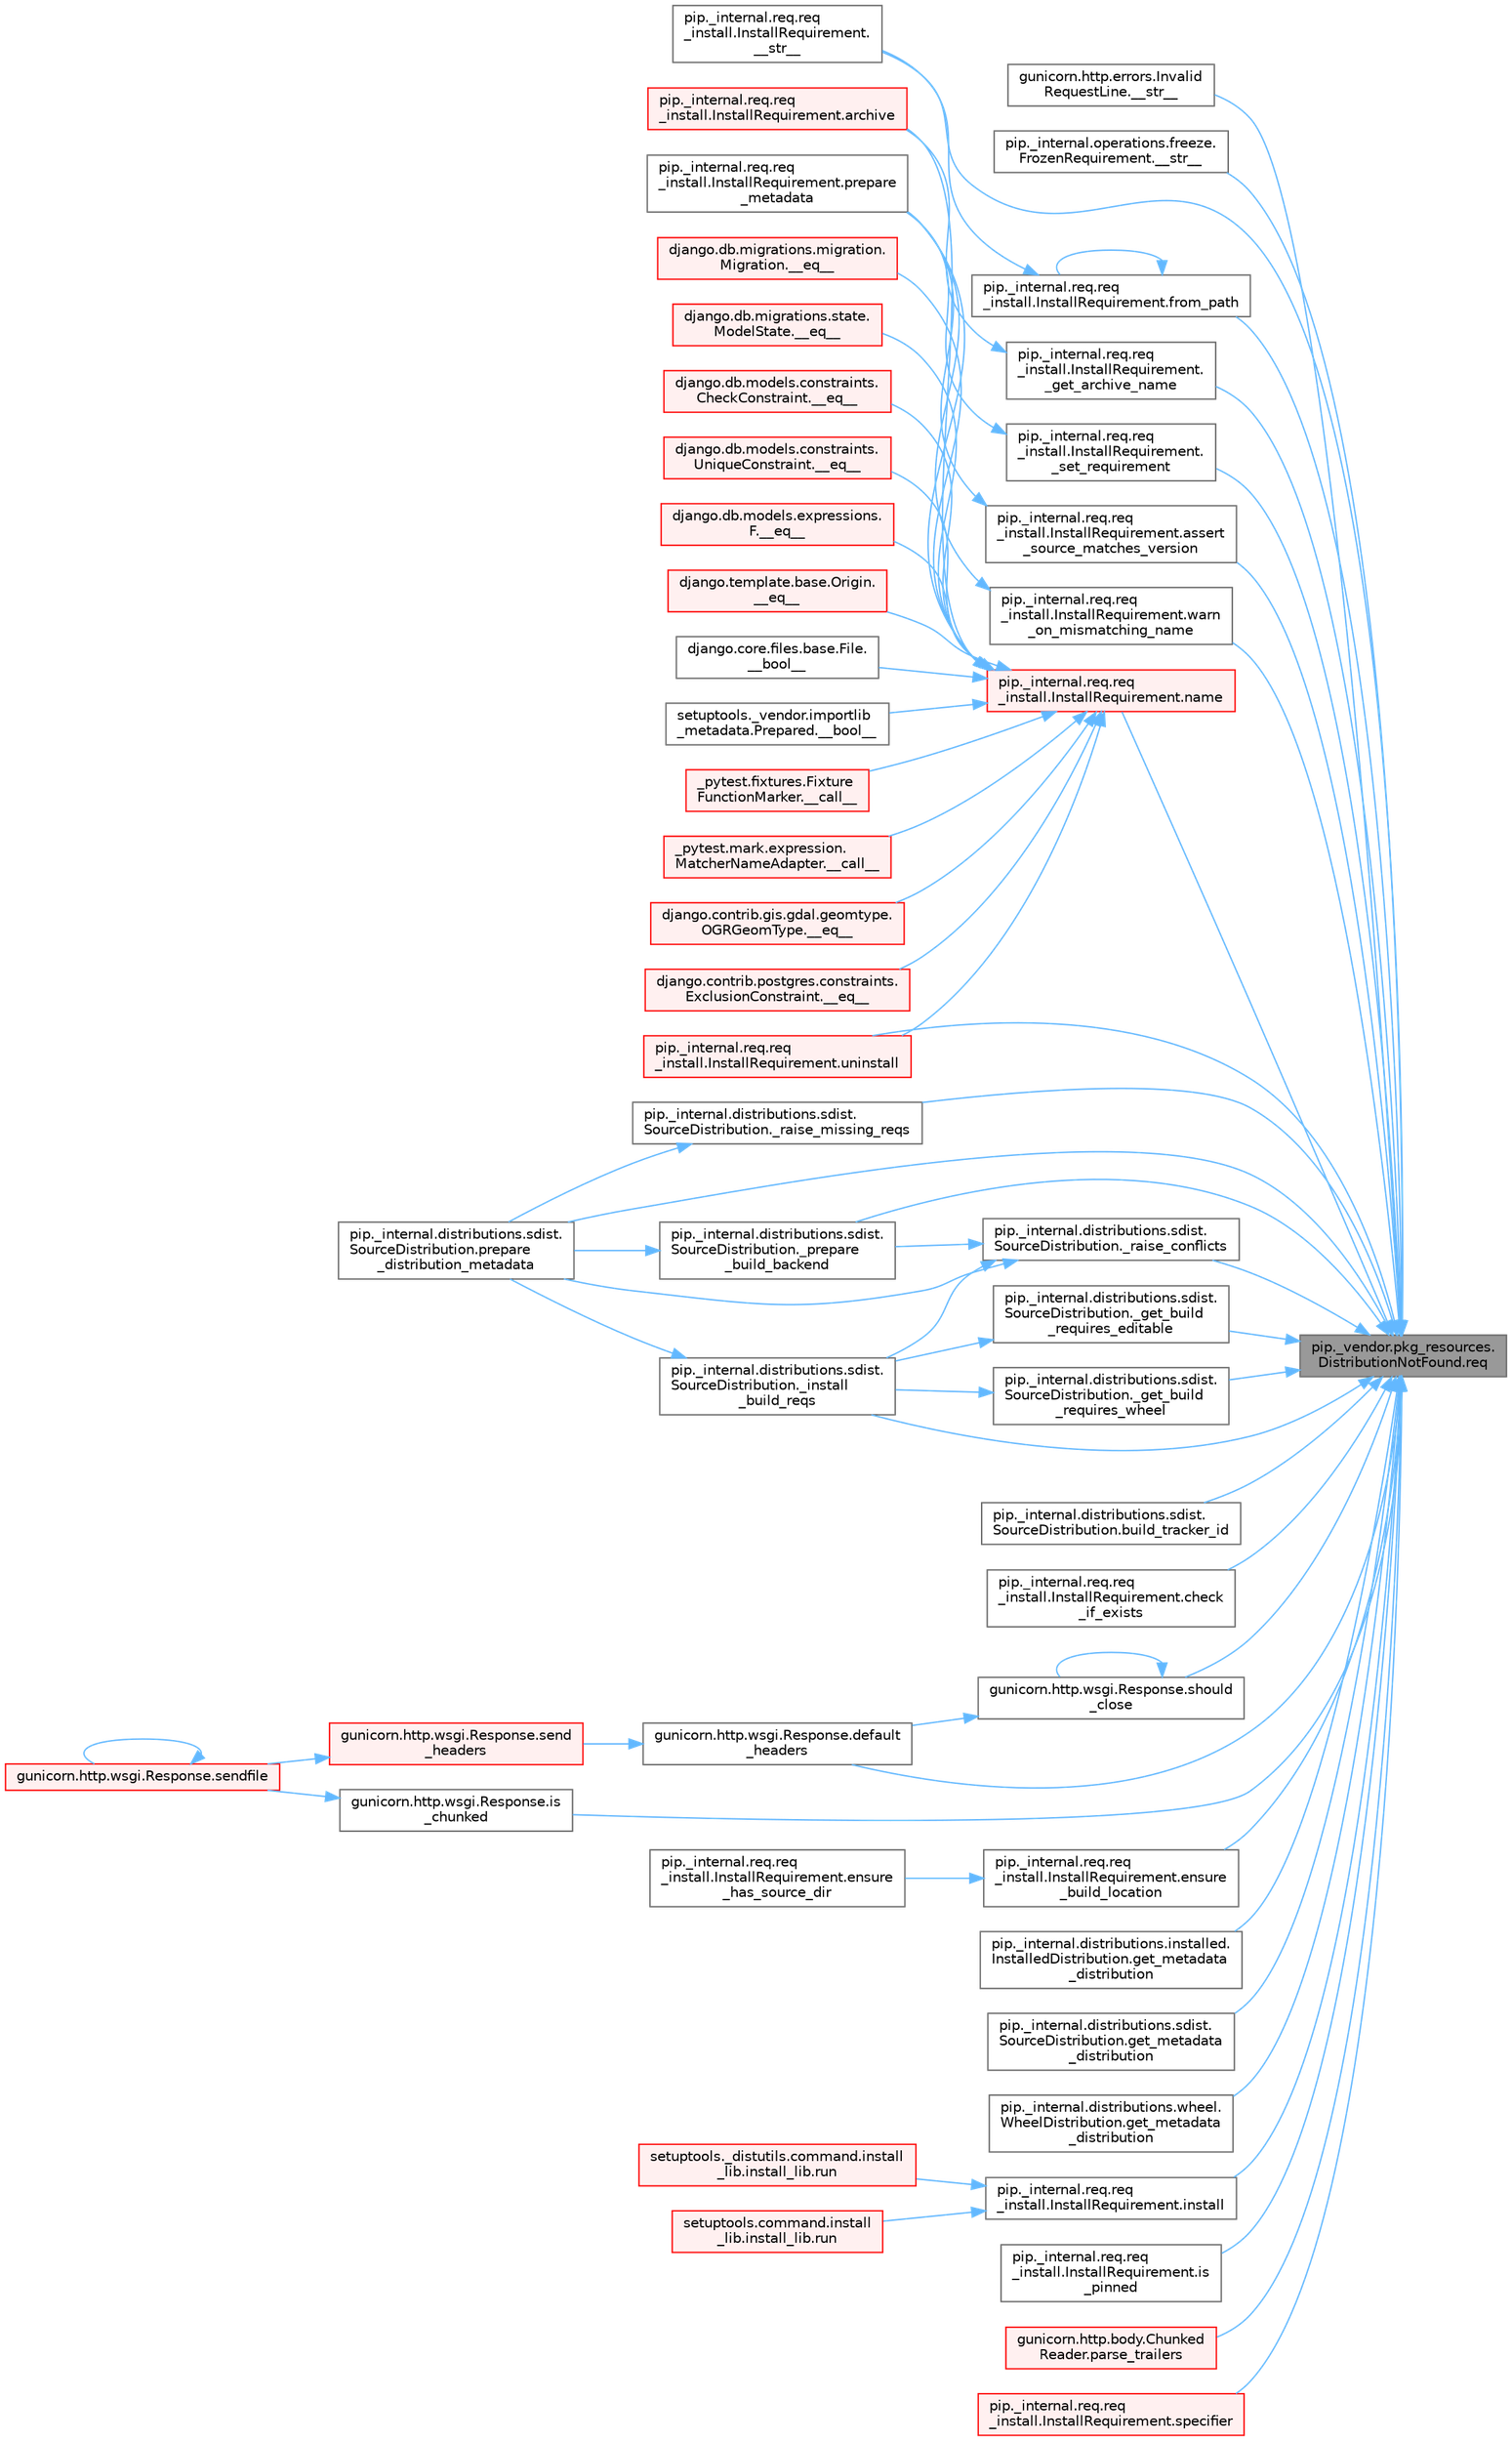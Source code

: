 digraph "pip._vendor.pkg_resources.DistributionNotFound.req"
{
 // LATEX_PDF_SIZE
  bgcolor="transparent";
  edge [fontname=Helvetica,fontsize=10,labelfontname=Helvetica,labelfontsize=10];
  node [fontname=Helvetica,fontsize=10,shape=box,height=0.2,width=0.4];
  rankdir="RL";
  Node1 [id="Node000001",label="pip._vendor.pkg_resources.\lDistributionNotFound.req",height=0.2,width=0.4,color="gray40", fillcolor="grey60", style="filled", fontcolor="black",tooltip=" "];
  Node1 -> Node2 [id="edge1_Node000001_Node000002",dir="back",color="steelblue1",style="solid",tooltip=" "];
  Node2 [id="Node000002",label="gunicorn.http.errors.Invalid\lRequestLine.__str__",height=0.2,width=0.4,color="grey40", fillcolor="white", style="filled",URL="$classgunicorn_1_1http_1_1errors_1_1_invalid_request_line.html#a2e8756b8780f82c08ab034b65da8a567",tooltip=" "];
  Node1 -> Node3 [id="edge2_Node000001_Node000003",dir="back",color="steelblue1",style="solid",tooltip=" "];
  Node3 [id="Node000003",label="pip._internal.operations.freeze.\lFrozenRequirement.__str__",height=0.2,width=0.4,color="grey40", fillcolor="white", style="filled",URL="$classpip_1_1__internal_1_1operations_1_1freeze_1_1_frozen_requirement.html#aad637d838c08a07f99d59c9916851b49",tooltip=" "];
  Node1 -> Node4 [id="edge3_Node000001_Node000004",dir="back",color="steelblue1",style="solid",tooltip=" "];
  Node4 [id="Node000004",label="pip._internal.req.req\l_install.InstallRequirement.\l__str__",height=0.2,width=0.4,color="grey40", fillcolor="white", style="filled",URL="$classpip_1_1__internal_1_1req_1_1req__install_1_1_install_requirement.html#a837c246def32f68224a9bdf67f3371e8",tooltip=" "];
  Node1 -> Node5 [id="edge4_Node000001_Node000005",dir="back",color="steelblue1",style="solid",tooltip=" "];
  Node5 [id="Node000005",label="pip._internal.req.req\l_install.InstallRequirement.\l_get_archive_name",height=0.2,width=0.4,color="grey40", fillcolor="white", style="filled",URL="$classpip_1_1__internal_1_1req_1_1req__install_1_1_install_requirement.html#a8eb1f48b207463768b9ccfbea963e31a",tooltip=" "];
  Node5 -> Node6 [id="edge5_Node000005_Node000006",dir="back",color="steelblue1",style="solid",tooltip=" "];
  Node6 [id="Node000006",label="pip._internal.req.req\l_install.InstallRequirement.archive",height=0.2,width=0.4,color="red", fillcolor="#FFF0F0", style="filled",URL="$classpip_1_1__internal_1_1req_1_1req__install_1_1_install_requirement.html#aef2764402e45a5e5555e22d5965f1350",tooltip=" "];
  Node1 -> Node3182 [id="edge6_Node000001_Node003182",dir="back",color="steelblue1",style="solid",tooltip=" "];
  Node3182 [id="Node003182",label="pip._internal.distributions.sdist.\lSourceDistribution._get_build\l_requires_editable",height=0.2,width=0.4,color="grey40", fillcolor="white", style="filled",URL="$classpip_1_1__internal_1_1distributions_1_1sdist_1_1_source_distribution.html#a767ac65c7de655e53991d2efcc1effcd",tooltip=" "];
  Node3182 -> Node3183 [id="edge7_Node003182_Node003183",dir="back",color="steelblue1",style="solid",tooltip=" "];
  Node3183 [id="Node003183",label="pip._internal.distributions.sdist.\lSourceDistribution._install\l_build_reqs",height=0.2,width=0.4,color="grey40", fillcolor="white", style="filled",URL="$classpip_1_1__internal_1_1distributions_1_1sdist_1_1_source_distribution.html#a0575d2b2d088c55f04d5252c71951ed9",tooltip=" "];
  Node3183 -> Node3184 [id="edge8_Node003183_Node003184",dir="back",color="steelblue1",style="solid",tooltip=" "];
  Node3184 [id="Node003184",label="pip._internal.distributions.sdist.\lSourceDistribution.prepare\l_distribution_metadata",height=0.2,width=0.4,color="grey40", fillcolor="white", style="filled",URL="$classpip_1_1__internal_1_1distributions_1_1sdist_1_1_source_distribution.html#ae0cfebdf1478d8207707239c02161372",tooltip=" "];
  Node1 -> Node3185 [id="edge9_Node000001_Node003185",dir="back",color="steelblue1",style="solid",tooltip=" "];
  Node3185 [id="Node003185",label="pip._internal.distributions.sdist.\lSourceDistribution._get_build\l_requires_wheel",height=0.2,width=0.4,color="grey40", fillcolor="white", style="filled",URL="$classpip_1_1__internal_1_1distributions_1_1sdist_1_1_source_distribution.html#a5fed118cd2b54d7cbfd02f4d16c55f19",tooltip=" "];
  Node3185 -> Node3183 [id="edge10_Node003185_Node003183",dir="back",color="steelblue1",style="solid",tooltip=" "];
  Node1 -> Node3183 [id="edge11_Node000001_Node003183",dir="back",color="steelblue1",style="solid",tooltip=" "];
  Node1 -> Node3186 [id="edge12_Node000001_Node003186",dir="back",color="steelblue1",style="solid",tooltip=" "];
  Node3186 [id="Node003186",label="pip._internal.distributions.sdist.\lSourceDistribution._prepare\l_build_backend",height=0.2,width=0.4,color="grey40", fillcolor="white", style="filled",URL="$classpip_1_1__internal_1_1distributions_1_1sdist_1_1_source_distribution.html#afe9201c1542360113e62bb5879c5afa9",tooltip=" "];
  Node3186 -> Node3184 [id="edge13_Node003186_Node003184",dir="back",color="steelblue1",style="solid",tooltip=" "];
  Node1 -> Node3187 [id="edge14_Node000001_Node003187",dir="back",color="steelblue1",style="solid",tooltip=" "];
  Node3187 [id="Node003187",label="pip._internal.distributions.sdist.\lSourceDistribution._raise_conflicts",height=0.2,width=0.4,color="grey40", fillcolor="white", style="filled",URL="$classpip_1_1__internal_1_1distributions_1_1sdist_1_1_source_distribution.html#a56fa75bcaddc6f241f8eddb69bd788dc",tooltip=" "];
  Node3187 -> Node3183 [id="edge15_Node003187_Node003183",dir="back",color="steelblue1",style="solid",tooltip=" "];
  Node3187 -> Node3186 [id="edge16_Node003187_Node003186",dir="back",color="steelblue1",style="solid",tooltip=" "];
  Node3187 -> Node3184 [id="edge17_Node003187_Node003184",dir="back",color="steelblue1",style="solid",tooltip=" "];
  Node1 -> Node3188 [id="edge18_Node000001_Node003188",dir="back",color="steelblue1",style="solid",tooltip=" "];
  Node3188 [id="Node003188",label="pip._internal.distributions.sdist.\lSourceDistribution._raise_missing_reqs",height=0.2,width=0.4,color="grey40", fillcolor="white", style="filled",URL="$classpip_1_1__internal_1_1distributions_1_1sdist_1_1_source_distribution.html#a57f011a3669ef603409f383eb31e62a9",tooltip=" "];
  Node3188 -> Node3184 [id="edge19_Node003188_Node003184",dir="back",color="steelblue1",style="solid",tooltip=" "];
  Node1 -> Node708 [id="edge20_Node000001_Node000708",dir="back",color="steelblue1",style="solid",tooltip=" "];
  Node708 [id="Node000708",label="pip._internal.req.req\l_install.InstallRequirement.\l_set_requirement",height=0.2,width=0.4,color="grey40", fillcolor="white", style="filled",URL="$classpip_1_1__internal_1_1req_1_1req__install_1_1_install_requirement.html#a116c0d970e435f16d15928a6caf8aaf3",tooltip=" "];
  Node708 -> Node709 [id="edge21_Node000708_Node000709",dir="back",color="steelblue1",style="solid",tooltip=" "];
  Node709 [id="Node000709",label="pip._internal.req.req\l_install.InstallRequirement.prepare\l_metadata",height=0.2,width=0.4,color="grey40", fillcolor="white", style="filled",URL="$classpip_1_1__internal_1_1req_1_1req__install_1_1_install_requirement.html#a0cddcae8523c5e6a484f0213c09caea8",tooltip=" "];
  Node1 -> Node710 [id="edge22_Node000001_Node000710",dir="back",color="steelblue1",style="solid",tooltip=" "];
  Node710 [id="Node000710",label="pip._internal.req.req\l_install.InstallRequirement.assert\l_source_matches_version",height=0.2,width=0.4,color="grey40", fillcolor="white", style="filled",URL="$classpip_1_1__internal_1_1req_1_1req__install_1_1_install_requirement.html#ab9a997e64cd50a33caf4722295a9cbf3",tooltip=" "];
  Node710 -> Node709 [id="edge23_Node000710_Node000709",dir="back",color="steelblue1",style="solid",tooltip=" "];
  Node1 -> Node3189 [id="edge24_Node000001_Node003189",dir="back",color="steelblue1",style="solid",tooltip=" "];
  Node3189 [id="Node003189",label="pip._internal.distributions.sdist.\lSourceDistribution.build_tracker_id",height=0.2,width=0.4,color="grey40", fillcolor="white", style="filled",URL="$classpip_1_1__internal_1_1distributions_1_1sdist_1_1_source_distribution.html#ae7b33488d7169663ee17c0ed39679964",tooltip=" "];
  Node1 -> Node3190 [id="edge25_Node000001_Node003190",dir="back",color="steelblue1",style="solid",tooltip=" "];
  Node3190 [id="Node003190",label="pip._internal.req.req\l_install.InstallRequirement.check\l_if_exists",height=0.2,width=0.4,color="grey40", fillcolor="white", style="filled",URL="$classpip_1_1__internal_1_1req_1_1req__install_1_1_install_requirement.html#a98770a7353bddcf660dedd02e6841f70",tooltip=" "];
  Node1 -> Node2486 [id="edge26_Node000001_Node002486",dir="back",color="steelblue1",style="solid",tooltip=" "];
  Node2486 [id="Node002486",label="gunicorn.http.wsgi.Response.default\l_headers",height=0.2,width=0.4,color="grey40", fillcolor="white", style="filled",URL="$classgunicorn_1_1http_1_1wsgi_1_1_response.html#ae615d5cc5b4aac5adc56ef0e39c42d37",tooltip=" "];
  Node2486 -> Node2487 [id="edge27_Node002486_Node002487",dir="back",color="steelblue1",style="solid",tooltip=" "];
  Node2487 [id="Node002487",label="gunicorn.http.wsgi.Response.send\l_headers",height=0.2,width=0.4,color="red", fillcolor="#FFF0F0", style="filled",URL="$classgunicorn_1_1http_1_1wsgi_1_1_response.html#a39996ddf38548664bbda0ea099844ad7",tooltip=" "];
  Node2487 -> Node2489 [id="edge28_Node002487_Node002489",dir="back",color="steelblue1",style="solid",tooltip=" "];
  Node2489 [id="Node002489",label="gunicorn.http.wsgi.Response.sendfile",height=0.2,width=0.4,color="red", fillcolor="#FFF0F0", style="filled",URL="$classgunicorn_1_1http_1_1wsgi_1_1_response.html#a55b5796a390e78982f38279b4da553a6",tooltip=" "];
  Node2489 -> Node2489 [id="edge29_Node002489_Node002489",dir="back",color="steelblue1",style="solid",tooltip=" "];
  Node1 -> Node3191 [id="edge30_Node000001_Node003191",dir="back",color="steelblue1",style="solid",tooltip=" "];
  Node3191 [id="Node003191",label="pip._internal.req.req\l_install.InstallRequirement.ensure\l_build_location",height=0.2,width=0.4,color="grey40", fillcolor="white", style="filled",URL="$classpip_1_1__internal_1_1req_1_1req__install_1_1_install_requirement.html#a7c89ea187dcd060c3bcb1e71a4a243ae",tooltip=" "];
  Node3191 -> Node3192 [id="edge31_Node003191_Node003192",dir="back",color="steelblue1",style="solid",tooltip=" "];
  Node3192 [id="Node003192",label="pip._internal.req.req\l_install.InstallRequirement.ensure\l_has_source_dir",height=0.2,width=0.4,color="grey40", fillcolor="white", style="filled",URL="$classpip_1_1__internal_1_1req_1_1req__install_1_1_install_requirement.html#ae215f70f8db5a17b9d0040f040448e21",tooltip=" "];
  Node1 -> Node3193 [id="edge32_Node000001_Node003193",dir="back",color="steelblue1",style="solid",tooltip=" "];
  Node3193 [id="Node003193",label="pip._internal.req.req\l_install.InstallRequirement.from_path",height=0.2,width=0.4,color="grey40", fillcolor="white", style="filled",URL="$classpip_1_1__internal_1_1req_1_1req__install_1_1_install_requirement.html#a04a6f333531ab23495691b7ee959f2af",tooltip=" "];
  Node3193 -> Node4 [id="edge33_Node003193_Node000004",dir="back",color="steelblue1",style="solid",tooltip=" "];
  Node3193 -> Node3193 [id="edge34_Node003193_Node003193",dir="back",color="steelblue1",style="solid",tooltip=" "];
  Node1 -> Node3194 [id="edge35_Node000001_Node003194",dir="back",color="steelblue1",style="solid",tooltip=" "];
  Node3194 [id="Node003194",label="pip._internal.distributions.installed.\lInstalledDistribution.get_metadata\l_distribution",height=0.2,width=0.4,color="grey40", fillcolor="white", style="filled",URL="$classpip_1_1__internal_1_1distributions_1_1installed_1_1_installed_distribution.html#aac4a4b1df73ce21034f57578883bee04",tooltip=" "];
  Node1 -> Node3195 [id="edge36_Node000001_Node003195",dir="back",color="steelblue1",style="solid",tooltip=" "];
  Node3195 [id="Node003195",label="pip._internal.distributions.sdist.\lSourceDistribution.get_metadata\l_distribution",height=0.2,width=0.4,color="grey40", fillcolor="white", style="filled",URL="$classpip_1_1__internal_1_1distributions_1_1sdist_1_1_source_distribution.html#a8ce668d3c2b1c4e3cf9a955af8e4ed9e",tooltip=" "];
  Node1 -> Node3196 [id="edge37_Node000001_Node003196",dir="back",color="steelblue1",style="solid",tooltip=" "];
  Node3196 [id="Node003196",label="pip._internal.distributions.wheel.\lWheelDistribution.get_metadata\l_distribution",height=0.2,width=0.4,color="grey40", fillcolor="white", style="filled",URL="$classpip_1_1__internal_1_1distributions_1_1wheel_1_1_wheel_distribution.html#a5ec28039b94b04b12cc1d3cdaec09afe",tooltip=" "];
  Node1 -> Node406 [id="edge38_Node000001_Node000406",dir="back",color="steelblue1",style="solid",tooltip=" "];
  Node406 [id="Node000406",label="pip._internal.req.req\l_install.InstallRequirement.install",height=0.2,width=0.4,color="grey40", fillcolor="white", style="filled",URL="$classpip_1_1__internal_1_1req_1_1req__install_1_1_install_requirement.html#a318000d0045df8d4eb514dc87b6a366f",tooltip=" "];
  Node406 -> Node407 [id="edge39_Node000406_Node000407",dir="back",color="steelblue1",style="solid",tooltip=" "];
  Node407 [id="Node000407",label="setuptools._distutils.command.install\l_lib.install_lib.run",height=0.2,width=0.4,color="red", fillcolor="#FFF0F0", style="filled",URL="$classsetuptools_1_1__distutils_1_1command_1_1install__lib_1_1install__lib.html#aedc0eea27e626a25be51489b2cc77c40",tooltip=" "];
  Node406 -> Node408 [id="edge40_Node000406_Node000408",dir="back",color="steelblue1",style="solid",tooltip=" "];
  Node408 [id="Node000408",label="setuptools.command.install\l_lib.install_lib.run",height=0.2,width=0.4,color="red", fillcolor="#FFF0F0", style="filled",URL="$classsetuptools_1_1command_1_1install__lib_1_1install__lib.html#a50c62121b7ed69229e4cf2d331ff5fa3",tooltip=" "];
  Node1 -> Node3197 [id="edge41_Node000001_Node003197",dir="back",color="steelblue1",style="solid",tooltip=" "];
  Node3197 [id="Node003197",label="gunicorn.http.wsgi.Response.is\l_chunked",height=0.2,width=0.4,color="grey40", fillcolor="white", style="filled",URL="$classgunicorn_1_1http_1_1wsgi_1_1_response.html#addb6385f55ac6e11cabab0a073e4a015",tooltip=" "];
  Node3197 -> Node2489 [id="edge42_Node003197_Node002489",dir="back",color="steelblue1",style="solid",tooltip=" "];
  Node1 -> Node3198 [id="edge43_Node000001_Node003198",dir="back",color="steelblue1",style="solid",tooltip=" "];
  Node3198 [id="Node003198",label="pip._internal.req.req\l_install.InstallRequirement.is\l_pinned",height=0.2,width=0.4,color="grey40", fillcolor="white", style="filled",URL="$classpip_1_1__internal_1_1req_1_1req__install_1_1_install_requirement.html#ab4012e9314318b6bc6e3fb0d3dfc298f",tooltip=" "];
  Node1 -> Node3199 [id="edge44_Node000001_Node003199",dir="back",color="steelblue1",style="solid",tooltip=" "];
  Node3199 [id="Node003199",label="pip._internal.req.req\l_install.InstallRequirement.name",height=0.2,width=0.4,color="red", fillcolor="#FFF0F0", style="filled",URL="$classpip_1_1__internal_1_1req_1_1req__install_1_1_install_requirement.html#a6b019e16ae98576ae64c68e0f5824e34",tooltip=" "];
  Node3199 -> Node949 [id="edge45_Node003199_Node000949",dir="back",color="steelblue1",style="solid",tooltip=" "];
  Node949 [id="Node000949",label="django.core.files.base.File.\l__bool__",height=0.2,width=0.4,color="grey40", fillcolor="white", style="filled",URL="$classdjango_1_1core_1_1files_1_1base_1_1_file.html#adf07dd46020c7160b2257d9e3da4bc43",tooltip=" "];
  Node3199 -> Node950 [id="edge46_Node003199_Node000950",dir="back",color="steelblue1",style="solid",tooltip=" "];
  Node950 [id="Node000950",label="setuptools._vendor.importlib\l_metadata.Prepared.__bool__",height=0.2,width=0.4,color="grey40", fillcolor="white", style="filled",URL="$classsetuptools_1_1__vendor_1_1importlib__metadata_1_1_prepared.html#a0395661b38fe11742f24c0482962b913",tooltip=" "];
  Node3199 -> Node951 [id="edge47_Node003199_Node000951",dir="back",color="steelblue1",style="solid",tooltip=" "];
  Node951 [id="Node000951",label="_pytest.fixtures.Fixture\lFunctionMarker.__call__",height=0.2,width=0.4,color="red", fillcolor="#FFF0F0", style="filled",URL="$class__pytest_1_1fixtures_1_1_fixture_function_marker.html#acc9c789cb8d19388b24d740159ba305d",tooltip=" "];
  Node3199 -> Node952 [id="edge48_Node003199_Node000952",dir="back",color="steelblue1",style="solid",tooltip=" "];
  Node952 [id="Node000952",label="_pytest.mark.expression.\lMatcherNameAdapter.__call__",height=0.2,width=0.4,color="red", fillcolor="#FFF0F0", style="filled",URL="$class__pytest_1_1mark_1_1expression_1_1_matcher_name_adapter.html#a7ecd7564e2e67d5ac026d25db1466389",tooltip=" "];
  Node3199 -> Node953 [id="edge49_Node003199_Node000953",dir="back",color="steelblue1",style="solid",tooltip=" "];
  Node953 [id="Node000953",label="django.contrib.gis.gdal.geomtype.\lOGRGeomType.__eq__",height=0.2,width=0.4,color="red", fillcolor="#FFF0F0", style="filled",URL="$classdjango_1_1contrib_1_1gis_1_1gdal_1_1geomtype_1_1_o_g_r_geom_type.html#a878253f899634c312b64add448108474",tooltip=" "];
  Node3199 -> Node294 [id="edge50_Node003199_Node000294",dir="back",color="steelblue1",style="solid",tooltip=" "];
  Node294 [id="Node000294",label="django.contrib.postgres.constraints.\lExclusionConstraint.__eq__",height=0.2,width=0.4,color="red", fillcolor="#FFF0F0", style="filled",URL="$classdjango_1_1contrib_1_1postgres_1_1constraints_1_1_exclusion_constraint.html#af496d048323e51177e1239475f9fe47c",tooltip=" "];
  Node3199 -> Node954 [id="edge51_Node003199_Node000954",dir="back",color="steelblue1",style="solid",tooltip=" "];
  Node954 [id="Node000954",label="django.db.migrations.migration.\lMigration.__eq__",height=0.2,width=0.4,color="red", fillcolor="#FFF0F0", style="filled",URL="$classdjango_1_1db_1_1migrations_1_1migration_1_1_migration.html#a0234090d18f01ee0a7a23b98a036ac79",tooltip=" "];
  Node3199 -> Node955 [id="edge52_Node003199_Node000955",dir="back",color="steelblue1",style="solid",tooltip=" "];
  Node955 [id="Node000955",label="django.db.migrations.state.\lModelState.__eq__",height=0.2,width=0.4,color="red", fillcolor="#FFF0F0", style="filled",URL="$classdjango_1_1db_1_1migrations_1_1state_1_1_model_state.html#ae338faa36574cfa53f86dac5ac80176d",tooltip=" "];
  Node3199 -> Node753 [id="edge53_Node003199_Node000753",dir="back",color="steelblue1",style="solid",tooltip=" "];
  Node753 [id="Node000753",label="django.db.models.constraints.\lCheckConstraint.__eq__",height=0.2,width=0.4,color="red", fillcolor="#FFF0F0", style="filled",URL="$classdjango_1_1db_1_1models_1_1constraints_1_1_check_constraint.html#a55875a553e53009967129f8b8a269475",tooltip=" "];
  Node3199 -> Node295 [id="edge54_Node003199_Node000295",dir="back",color="steelblue1",style="solid",tooltip=" "];
  Node295 [id="Node000295",label="django.db.models.constraints.\lUniqueConstraint.__eq__",height=0.2,width=0.4,color="red", fillcolor="#FFF0F0", style="filled",URL="$classdjango_1_1db_1_1models_1_1constraints_1_1_unique_constraint.html#a1a877e5c6def4673a480b3fd44e3ad19",tooltip=" "];
  Node3199 -> Node956 [id="edge55_Node003199_Node000956",dir="back",color="steelblue1",style="solid",tooltip=" "];
  Node956 [id="Node000956",label="django.db.models.expressions.\lF.__eq__",height=0.2,width=0.4,color="red", fillcolor="#FFF0F0", style="filled",URL="$classdjango_1_1db_1_1models_1_1expressions_1_1_f.html#ae5a4762383529ca2924f76683eede0d2",tooltip=" "];
  Node3199 -> Node957 [id="edge56_Node003199_Node000957",dir="back",color="steelblue1",style="solid",tooltip=" "];
  Node957 [id="Node000957",label="django.template.base.Origin.\l__eq__",height=0.2,width=0.4,color="red", fillcolor="#FFF0F0", style="filled",URL="$classdjango_1_1template_1_1base_1_1_origin.html#aceaf6f15e79a904eef75db1caa454d5c",tooltip=" "];
  Node3199 -> Node6 [id="edge57_Node003199_Node000006",dir="back",color="steelblue1",style="solid",tooltip=" "];
  Node3199 -> Node709 [id="edge58_Node003199_Node000709",dir="back",color="steelblue1",style="solid",tooltip=" "];
  Node3199 -> Node2340 [id="edge59_Node003199_Node002340",dir="back",color="steelblue1",style="solid",tooltip=" "];
  Node2340 [id="Node002340",label="pip._internal.req.req\l_install.InstallRequirement.uninstall",height=0.2,width=0.4,color="red", fillcolor="#FFF0F0", style="filled",URL="$classpip_1_1__internal_1_1req_1_1req__install_1_1_install_requirement.html#a28df225bae018c3db4e563158ee780f2",tooltip=" "];
  Node1 -> Node3200 [id="edge60_Node000001_Node003200",dir="back",color="steelblue1",style="solid",tooltip=" "];
  Node3200 [id="Node003200",label="gunicorn.http.body.Chunked\lReader.parse_trailers",height=0.2,width=0.4,color="red", fillcolor="#FFF0F0", style="filled",URL="$classgunicorn_1_1http_1_1body_1_1_chunked_reader.html#a591e361d6273343eb63e239d8e2ffed2",tooltip=" "];
  Node1 -> Node3184 [id="edge61_Node000001_Node003184",dir="back",color="steelblue1",style="solid",tooltip=" "];
  Node1 -> Node3203 [id="edge62_Node000001_Node003203",dir="back",color="steelblue1",style="solid",tooltip=" "];
  Node3203 [id="Node003203",label="gunicorn.http.wsgi.Response.should\l_close",height=0.2,width=0.4,color="grey40", fillcolor="white", style="filled",URL="$classgunicorn_1_1http_1_1wsgi_1_1_response.html#a87efd3e73ed02ab9f8a5b477161ddce8",tooltip=" "];
  Node3203 -> Node2486 [id="edge63_Node003203_Node002486",dir="back",color="steelblue1",style="solid",tooltip=" "];
  Node3203 -> Node3203 [id="edge64_Node003203_Node003203",dir="back",color="steelblue1",style="solid",tooltip=" "];
  Node1 -> Node3204 [id="edge65_Node000001_Node003204",dir="back",color="steelblue1",style="solid",tooltip=" "];
  Node3204 [id="Node003204",label="pip._internal.req.req\l_install.InstallRequirement.specifier",height=0.2,width=0.4,color="red", fillcolor="#FFF0F0", style="filled",URL="$classpip_1_1__internal_1_1req_1_1req__install_1_1_install_requirement.html#acae90848c7cc902a1454d87d4697647b",tooltip=" "];
  Node1 -> Node2340 [id="edge66_Node000001_Node002340",dir="back",color="steelblue1",style="solid",tooltip=" "];
  Node1 -> Node2555 [id="edge67_Node000001_Node002555",dir="back",color="steelblue1",style="solid",tooltip=" "];
  Node2555 [id="Node002555",label="pip._internal.req.req\l_install.InstallRequirement.warn\l_on_mismatching_name",height=0.2,width=0.4,color="grey40", fillcolor="white", style="filled",URL="$classpip_1_1__internal_1_1req_1_1req__install_1_1_install_requirement.html#a01d1156c435f26a28b01b741bce7ef08",tooltip=" "];
  Node2555 -> Node709 [id="edge68_Node002555_Node000709",dir="back",color="steelblue1",style="solid",tooltip=" "];
}
